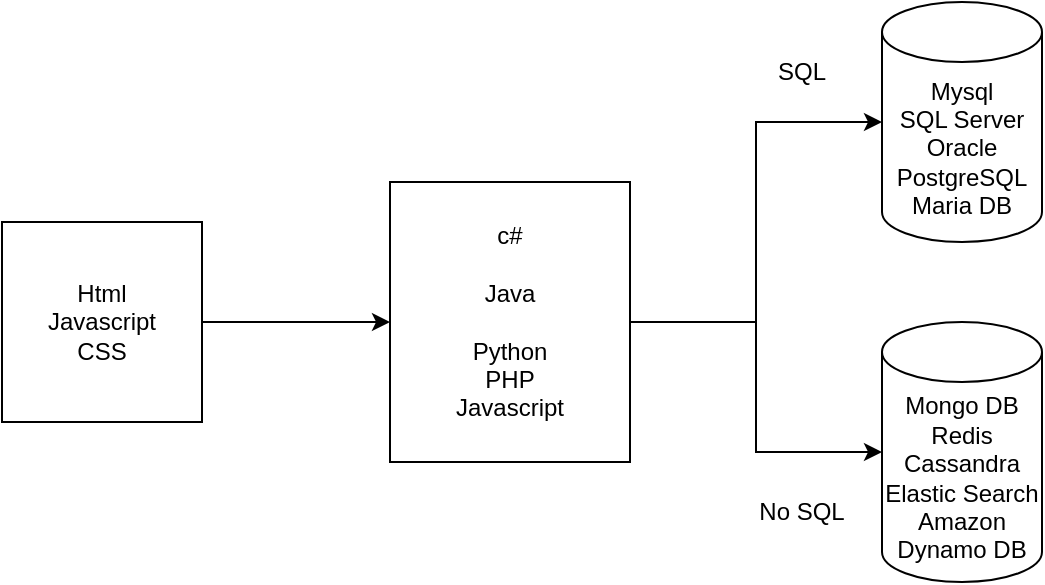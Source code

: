 <mxfile version="23.1.1" type="github">
  <diagram name="Page-1" id="LfadJPtHci9c8fep6sQT">
    <mxGraphModel dx="1050" dy="565" grid="1" gridSize="10" guides="1" tooltips="1" connect="1" arrows="1" fold="1" page="1" pageScale="1" pageWidth="827" pageHeight="1169" math="0" shadow="0">
      <root>
        <mxCell id="0" />
        <mxCell id="1" parent="0" />
        <mxCell id="aPsWvc_DvLjk4q4S72fm-1" value="Mysql&lt;br&gt;SQL Server&lt;br&gt;Oracle&lt;br&gt;PostgreSQL&lt;br&gt;Maria DB" style="shape=cylinder3;whiteSpace=wrap;html=1;boundedLbl=1;backgroundOutline=1;size=15;" vertex="1" parent="1">
          <mxGeometry x="600" y="80" width="80" height="120" as="geometry" />
        </mxCell>
        <mxCell id="aPsWvc_DvLjk4q4S72fm-12" value="" style="edgeStyle=orthogonalEdgeStyle;rounded=0;orthogonalLoop=1;jettySize=auto;html=1;" edge="1" parent="1" source="aPsWvc_DvLjk4q4S72fm-4" target="aPsWvc_DvLjk4q4S72fm-2">
          <mxGeometry relative="1" as="geometry" />
        </mxCell>
        <mxCell id="aPsWvc_DvLjk4q4S72fm-2" value="Mongo DB&lt;br&gt;Redis&lt;br&gt;Cassandra&lt;br&gt;Elastic Search&lt;br&gt;Amazon Dynamo DB" style="shape=cylinder3;whiteSpace=wrap;html=1;boundedLbl=1;backgroundOutline=1;size=15;" vertex="1" parent="1">
          <mxGeometry x="600" y="240" width="80" height="130" as="geometry" />
        </mxCell>
        <mxCell id="aPsWvc_DvLjk4q4S72fm-6" value="" style="edgeStyle=orthogonalEdgeStyle;rounded=0;orthogonalLoop=1;jettySize=auto;html=1;" edge="1" parent="1" source="aPsWvc_DvLjk4q4S72fm-3" target="aPsWvc_DvLjk4q4S72fm-4">
          <mxGeometry relative="1" as="geometry" />
        </mxCell>
        <mxCell id="aPsWvc_DvLjk4q4S72fm-3" value="Html&lt;br&gt;Javascript&lt;br&gt;CSS" style="whiteSpace=wrap;html=1;aspect=fixed;" vertex="1" parent="1">
          <mxGeometry x="160" y="190" width="100" height="100" as="geometry" />
        </mxCell>
        <mxCell id="aPsWvc_DvLjk4q4S72fm-7" value="" style="edgeStyle=orthogonalEdgeStyle;rounded=0;orthogonalLoop=1;jettySize=auto;html=1;" edge="1" parent="1" source="aPsWvc_DvLjk4q4S72fm-4" target="aPsWvc_DvLjk4q4S72fm-1">
          <mxGeometry relative="1" as="geometry" />
        </mxCell>
        <mxCell id="aPsWvc_DvLjk4q4S72fm-4" value="c#&lt;br&gt;&lt;br&gt;Java&lt;br&gt;&lt;br&gt;Python&lt;br&gt;PHP&lt;br&gt;Javascript&lt;br&gt;" style="rounded=0;whiteSpace=wrap;html=1;" vertex="1" parent="1">
          <mxGeometry x="354" y="170" width="120" height="140" as="geometry" />
        </mxCell>
        <mxCell id="aPsWvc_DvLjk4q4S72fm-13" value="SQL" style="text;html=1;strokeColor=none;fillColor=none;align=center;verticalAlign=middle;whiteSpace=wrap;rounded=0;" vertex="1" parent="1">
          <mxGeometry x="530" y="100" width="60" height="30" as="geometry" />
        </mxCell>
        <mxCell id="aPsWvc_DvLjk4q4S72fm-15" value="No SQL" style="text;html=1;strokeColor=none;fillColor=none;align=center;verticalAlign=middle;whiteSpace=wrap;rounded=0;" vertex="1" parent="1">
          <mxGeometry x="530" y="320" width="60" height="30" as="geometry" />
        </mxCell>
      </root>
    </mxGraphModel>
  </diagram>
</mxfile>
